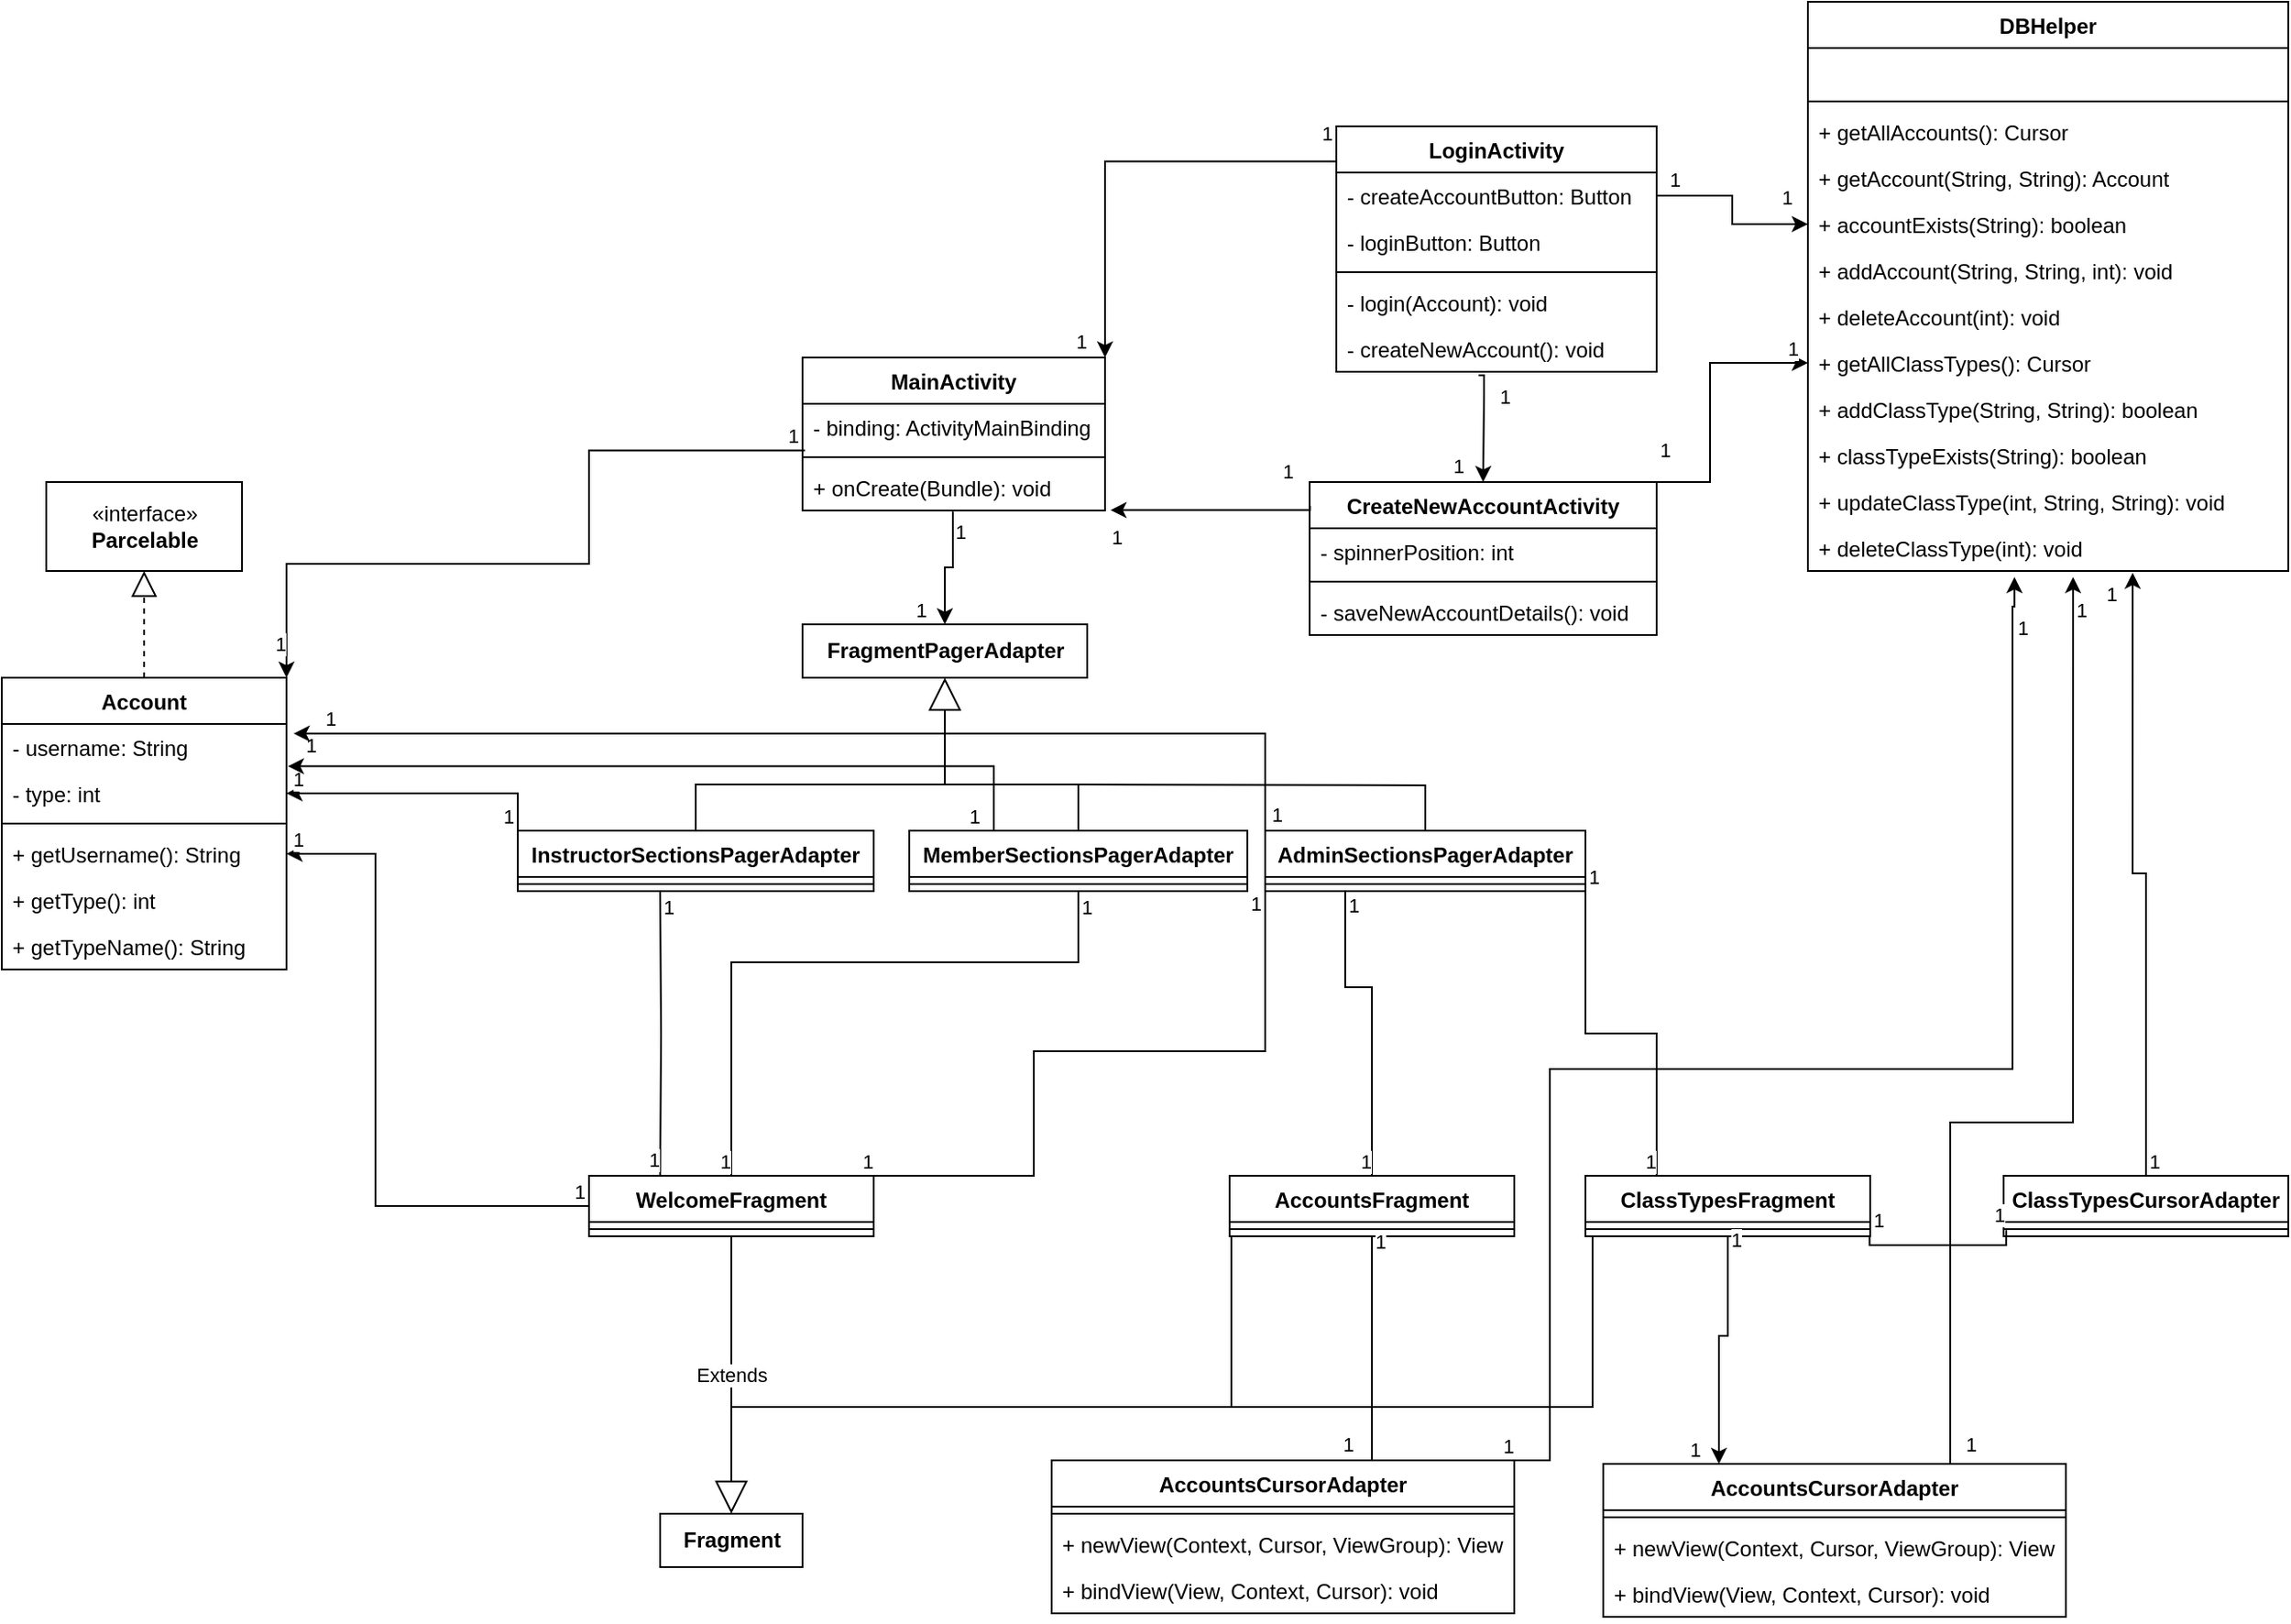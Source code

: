 <mxfile version="15.5.8" type="github">
  <diagram id="r9LukguNuFY0iW474rzD" name="Page-1">
    <mxGraphModel dx="2038" dy="579" grid="1" gridSize="10" guides="1" tooltips="1" connect="1" arrows="1" fold="1" page="1" pageScale="1" pageWidth="1000" pageHeight="1100" math="0" shadow="0">
      <root>
        <mxCell id="0" />
        <mxCell id="1" parent="0" />
        <mxCell id="RkOxDRKPPJf_A49z4Q3d-1" value="LoginActivity" style="swimlane;fontStyle=1;align=center;verticalAlign=top;childLayout=stackLayout;horizontal=1;startSize=26;horizontalStack=0;resizeParent=1;resizeParentMax=0;resizeLast=0;collapsible=1;marginBottom=0;" parent="1" vertex="1">
          <mxGeometry x="100" y="80" width="180" height="138" as="geometry" />
        </mxCell>
        <mxCell id="tiGGMl2b_Oo9KjhtUlhI-5" value="- createAccountButton: Button" style="text;strokeColor=none;fillColor=none;align=left;verticalAlign=top;spacingLeft=4;spacingRight=4;overflow=hidden;rotatable=0;points=[[0,0.5],[1,0.5]];portConstraint=eastwest;" parent="RkOxDRKPPJf_A49z4Q3d-1" vertex="1">
          <mxGeometry y="26" width="180" height="26" as="geometry" />
        </mxCell>
        <mxCell id="tiGGMl2b_Oo9KjhtUlhI-6" value="- loginButton: Button" style="text;strokeColor=none;fillColor=none;align=left;verticalAlign=top;spacingLeft=4;spacingRight=4;overflow=hidden;rotatable=0;points=[[0,0.5],[1,0.5]];portConstraint=eastwest;" parent="RkOxDRKPPJf_A49z4Q3d-1" vertex="1">
          <mxGeometry y="52" width="180" height="26" as="geometry" />
        </mxCell>
        <mxCell id="RkOxDRKPPJf_A49z4Q3d-3" value="" style="line;strokeWidth=1;fillColor=none;align=left;verticalAlign=middle;spacingTop=-1;spacingLeft=3;spacingRight=3;rotatable=0;labelPosition=right;points=[];portConstraint=eastwest;" parent="RkOxDRKPPJf_A49z4Q3d-1" vertex="1">
          <mxGeometry y="78" width="180" height="8" as="geometry" />
        </mxCell>
        <mxCell id="RkOxDRKPPJf_A49z4Q3d-4" value="- login(Account): void" style="text;strokeColor=none;fillColor=none;align=left;verticalAlign=top;spacingLeft=4;spacingRight=4;overflow=hidden;rotatable=0;points=[[0,0.5],[1,0.5]];portConstraint=eastwest;" parent="RkOxDRKPPJf_A49z4Q3d-1" vertex="1">
          <mxGeometry y="86" width="180" height="26" as="geometry" />
        </mxCell>
        <mxCell id="MXoC95rCuHimYG4XVn9t-2" value="- createNewAccount(): void" style="text;strokeColor=none;fillColor=none;align=left;verticalAlign=top;spacingLeft=4;spacingRight=4;overflow=hidden;rotatable=0;points=[[0,0.5],[1,0.5]];portConstraint=eastwest;" parent="RkOxDRKPPJf_A49z4Q3d-1" vertex="1">
          <mxGeometry y="112" width="180" height="26" as="geometry" />
        </mxCell>
        <mxCell id="RkOxDRKPPJf_A49z4Q3d-33" style="rounded=0;orthogonalLoop=1;jettySize=auto;html=1;endArrow=none;endFill=0;exitX=0;exitY=0.5;exitDx=0;exitDy=0;startArrow=classic;startFill=1;entryX=1;entryY=0.5;entryDx=0;entryDy=0;edgeStyle=orthogonalEdgeStyle;" parent="1" source="gc_yiq8LThhwNCrNtD84-1" target="tiGGMl2b_Oo9KjhtUlhI-5" edge="1">
          <mxGeometry relative="1" as="geometry">
            <mxPoint x="265" y="270" as="sourcePoint" />
            <mxPoint x="240" y="110" as="targetPoint" />
          </mxGeometry>
        </mxCell>
        <mxCell id="RkOxDRKPPJf_A49z4Q3d-34" value="1" style="edgeLabel;html=1;align=center;verticalAlign=middle;resizable=0;points=[];" parent="RkOxDRKPPJf_A49z4Q3d-33" vertex="1" connectable="0">
          <mxGeometry x="0.811" relative="1" as="geometry">
            <mxPoint y="-9" as="offset" />
          </mxGeometry>
        </mxCell>
        <mxCell id="RkOxDRKPPJf_A49z4Q3d-35" value="1" style="edgeLabel;html=1;align=center;verticalAlign=middle;resizable=0;points=[];" parent="RkOxDRKPPJf_A49z4Q3d-33" vertex="1" connectable="0">
          <mxGeometry x="-0.767" y="-1" relative="1" as="geometry">
            <mxPoint y="-14" as="offset" />
          </mxGeometry>
        </mxCell>
        <mxCell id="o8Nzl6iw8NaL7pZO_aFK-4" value="DBHelper" style="swimlane;fontStyle=1;align=center;verticalAlign=top;childLayout=stackLayout;horizontal=1;startSize=26;horizontalStack=0;resizeParent=1;resizeParentMax=0;resizeLast=0;collapsible=1;marginBottom=0;" parent="1" vertex="1">
          <mxGeometry x="365" y="10" width="270" height="320" as="geometry" />
        </mxCell>
        <mxCell id="o8Nzl6iw8NaL7pZO_aFK-5" value=" " style="text;strokeColor=none;fillColor=none;align=left;verticalAlign=top;spacingLeft=4;spacingRight=4;overflow=hidden;rotatable=0;points=[[0,0.5],[1,0.5]];portConstraint=eastwest;" parent="o8Nzl6iw8NaL7pZO_aFK-4" vertex="1">
          <mxGeometry y="26" width="270" height="26" as="geometry" />
        </mxCell>
        <mxCell id="o8Nzl6iw8NaL7pZO_aFK-6" value="" style="line;strokeWidth=1;fillColor=none;align=left;verticalAlign=middle;spacingTop=-1;spacingLeft=3;spacingRight=3;rotatable=0;labelPosition=right;points=[];portConstraint=eastwest;" parent="o8Nzl6iw8NaL7pZO_aFK-4" vertex="1">
          <mxGeometry y="52" width="270" height="8" as="geometry" />
        </mxCell>
        <mxCell id="o8Nzl6iw8NaL7pZO_aFK-7" value="+ getAllAccounts(): Cursor" style="text;strokeColor=none;fillColor=none;align=left;verticalAlign=top;spacingLeft=4;spacingRight=4;overflow=hidden;rotatable=0;points=[[0,0.5],[1,0.5]];portConstraint=eastwest;" parent="o8Nzl6iw8NaL7pZO_aFK-4" vertex="1">
          <mxGeometry y="60" width="270" height="26" as="geometry" />
        </mxCell>
        <mxCell id="o8Nzl6iw8NaL7pZO_aFK-8" value="+ getAccount(String, String): Account" style="text;strokeColor=none;fillColor=none;align=left;verticalAlign=top;spacingLeft=4;spacingRight=4;overflow=hidden;rotatable=0;points=[[0,0.5],[1,0.5]];portConstraint=eastwest;" parent="o8Nzl6iw8NaL7pZO_aFK-4" vertex="1">
          <mxGeometry y="86" width="270" height="26" as="geometry" />
        </mxCell>
        <mxCell id="gc_yiq8LThhwNCrNtD84-1" value="+ accountExists(String): boolean" style="text;strokeColor=none;fillColor=none;align=left;verticalAlign=top;spacingLeft=4;spacingRight=4;overflow=hidden;rotatable=0;points=[[0,0.5],[1,0.5]];portConstraint=eastwest;" parent="o8Nzl6iw8NaL7pZO_aFK-4" vertex="1">
          <mxGeometry y="112" width="270" height="26" as="geometry" />
        </mxCell>
        <mxCell id="MXoC95rCuHimYG4XVn9t-1" value="+ addAccount(String, String, int): void" style="text;strokeColor=none;fillColor=none;align=left;verticalAlign=top;spacingLeft=4;spacingRight=4;overflow=hidden;rotatable=0;points=[[0,0.5],[1,0.5]];portConstraint=eastwest;" parent="o8Nzl6iw8NaL7pZO_aFK-4" vertex="1">
          <mxGeometry y="138" width="270" height="26" as="geometry" />
        </mxCell>
        <mxCell id="o8Nzl6iw8NaL7pZO_aFK-9" value="+ deleteAccount(int): void" style="text;strokeColor=none;fillColor=none;align=left;verticalAlign=top;spacingLeft=4;spacingRight=4;overflow=hidden;rotatable=0;points=[[0,0.5],[1,0.5]];portConstraint=eastwest;" parent="o8Nzl6iw8NaL7pZO_aFK-4" vertex="1">
          <mxGeometry y="164" width="270" height="26" as="geometry" />
        </mxCell>
        <mxCell id="o8Nzl6iw8NaL7pZO_aFK-10" value="+ getAllClassTypes(): Cursor" style="text;strokeColor=none;fillColor=none;align=left;verticalAlign=top;spacingLeft=4;spacingRight=4;overflow=hidden;rotatable=0;points=[[0,0.5],[1,0.5]];portConstraint=eastwest;" parent="o8Nzl6iw8NaL7pZO_aFK-4" vertex="1">
          <mxGeometry y="190" width="270" height="26" as="geometry" />
        </mxCell>
        <mxCell id="o8Nzl6iw8NaL7pZO_aFK-11" value="+ addClassType(String, String): boolean" style="text;strokeColor=none;fillColor=none;align=left;verticalAlign=top;spacingLeft=4;spacingRight=4;overflow=hidden;rotatable=0;points=[[0,0.5],[1,0.5]];portConstraint=eastwest;" parent="o8Nzl6iw8NaL7pZO_aFK-4" vertex="1">
          <mxGeometry y="216" width="270" height="26" as="geometry" />
        </mxCell>
        <mxCell id="gc_yiq8LThhwNCrNtD84-2" value="+ classTypeExists(String): boolean" style="text;strokeColor=none;fillColor=none;align=left;verticalAlign=top;spacingLeft=4;spacingRight=4;overflow=hidden;rotatable=0;points=[[0,0.5],[1,0.5]];portConstraint=eastwest;" parent="o8Nzl6iw8NaL7pZO_aFK-4" vertex="1">
          <mxGeometry y="242" width="270" height="26" as="geometry" />
        </mxCell>
        <mxCell id="o8Nzl6iw8NaL7pZO_aFK-12" value="+ updateClassType(int, String, String): void" style="text;strokeColor=none;fillColor=none;align=left;verticalAlign=top;spacingLeft=4;spacingRight=4;overflow=hidden;rotatable=0;points=[[0,0.5],[1,0.5]];portConstraint=eastwest;" parent="o8Nzl6iw8NaL7pZO_aFK-4" vertex="1">
          <mxGeometry y="268" width="270" height="26" as="geometry" />
        </mxCell>
        <mxCell id="o8Nzl6iw8NaL7pZO_aFK-13" value="+ deleteClassType(int): void" style="text;strokeColor=none;fillColor=none;align=left;verticalAlign=top;spacingLeft=4;spacingRight=4;overflow=hidden;rotatable=0;points=[[0,0.5],[1,0.5]];portConstraint=eastwest;" parent="o8Nzl6iw8NaL7pZO_aFK-4" vertex="1">
          <mxGeometry y="294" width="270" height="26" as="geometry" />
        </mxCell>
        <mxCell id="tiGGMl2b_Oo9KjhtUlhI-1" value="CreateNewAccountActivity" style="swimlane;fontStyle=1;align=center;verticalAlign=top;childLayout=stackLayout;horizontal=1;startSize=26;horizontalStack=0;resizeParent=1;resizeParentMax=0;resizeLast=0;collapsible=1;marginBottom=0;" parent="1" vertex="1">
          <mxGeometry x="85" y="280" width="195" height="86" as="geometry" />
        </mxCell>
        <mxCell id="tiGGMl2b_Oo9KjhtUlhI-2" value="- spinnerPosition: int" style="text;strokeColor=none;fillColor=none;align=left;verticalAlign=top;spacingLeft=4;spacingRight=4;overflow=hidden;rotatable=0;points=[[0,0.5],[1,0.5]];portConstraint=eastwest;" parent="tiGGMl2b_Oo9KjhtUlhI-1" vertex="1">
          <mxGeometry y="26" width="195" height="26" as="geometry" />
        </mxCell>
        <mxCell id="tiGGMl2b_Oo9KjhtUlhI-3" value="" style="line;strokeWidth=1;fillColor=none;align=left;verticalAlign=middle;spacingTop=-1;spacingLeft=3;spacingRight=3;rotatable=0;labelPosition=right;points=[];portConstraint=eastwest;" parent="tiGGMl2b_Oo9KjhtUlhI-1" vertex="1">
          <mxGeometry y="52" width="195" height="8" as="geometry" />
        </mxCell>
        <mxCell id="tiGGMl2b_Oo9KjhtUlhI-4" value="- saveNewAccountDetails(): void" style="text;strokeColor=none;fillColor=none;align=left;verticalAlign=top;spacingLeft=4;spacingRight=4;overflow=hidden;rotatable=0;points=[[0,0.5],[1,0.5]];portConstraint=eastwest;" parent="tiGGMl2b_Oo9KjhtUlhI-1" vertex="1">
          <mxGeometry y="60" width="195" height="26" as="geometry" />
        </mxCell>
        <mxCell id="MXoC95rCuHimYG4XVn9t-5" value="" style="endArrow=classic;html=1;rounded=0;exitX=0.444;exitY=1.077;exitDx=0;exitDy=0;exitPerimeter=0;entryX=0.5;entryY=0;entryDx=0;entryDy=0;endFill=1;edgeStyle=orthogonalEdgeStyle;" parent="1" source="MXoC95rCuHimYG4XVn9t-2" target="tiGGMl2b_Oo9KjhtUlhI-1" edge="1">
          <mxGeometry relative="1" as="geometry">
            <mxPoint x="420" y="300" as="sourcePoint" />
            <mxPoint x="580" y="300" as="targetPoint" />
            <Array as="points">
              <mxPoint x="183" y="230" />
              <mxPoint x="183" y="254" />
            </Array>
          </mxGeometry>
        </mxCell>
        <mxCell id="MXoC95rCuHimYG4XVn9t-6" value="1" style="edgeLabel;resizable=0;html=1;align=left;verticalAlign=bottom;" parent="MXoC95rCuHimYG4XVn9t-5" connectable="0" vertex="1">
          <mxGeometry x="-1" relative="1" as="geometry">
            <mxPoint x="10" y="20" as="offset" />
          </mxGeometry>
        </mxCell>
        <mxCell id="MXoC95rCuHimYG4XVn9t-7" value="1" style="edgeLabel;resizable=0;html=1;align=right;verticalAlign=bottom;" parent="MXoC95rCuHimYG4XVn9t-5" connectable="0" vertex="1">
          <mxGeometry x="1" relative="1" as="geometry">
            <mxPoint x="-10" as="offset" />
          </mxGeometry>
        </mxCell>
        <mxCell id="MXoC95rCuHimYG4XVn9t-10" value="" style="endArrow=classic;html=1;rounded=0;exitX=1;exitY=0;exitDx=0;exitDy=0;entryX=0;entryY=0.5;entryDx=0;entryDy=0;endFill=1;edgeStyle=orthogonalEdgeStyle;" parent="1" source="tiGGMl2b_Oo9KjhtUlhI-1" target="o8Nzl6iw8NaL7pZO_aFK-10" edge="1">
          <mxGeometry relative="1" as="geometry">
            <mxPoint x="420" y="300" as="sourcePoint" />
            <mxPoint x="580" y="300" as="targetPoint" />
            <Array as="points">
              <mxPoint x="310" y="280" />
              <mxPoint x="310" y="213" />
            </Array>
          </mxGeometry>
        </mxCell>
        <mxCell id="MXoC95rCuHimYG4XVn9t-11" value="1" style="edgeLabel;resizable=0;html=1;align=left;verticalAlign=bottom;" parent="MXoC95rCuHimYG4XVn9t-10" connectable="0" vertex="1">
          <mxGeometry x="-1" relative="1" as="geometry">
            <mxPoint y="-10" as="offset" />
          </mxGeometry>
        </mxCell>
        <mxCell id="MXoC95rCuHimYG4XVn9t-12" value="1" style="edgeLabel;resizable=0;html=1;align=right;verticalAlign=bottom;" parent="MXoC95rCuHimYG4XVn9t-10" connectable="0" vertex="1">
          <mxGeometry x="1" relative="1" as="geometry">
            <mxPoint x="-5" as="offset" />
          </mxGeometry>
        </mxCell>
        <mxCell id="MXoC95rCuHimYG4XVn9t-17" value="ClassTypesCursorAdapter" style="swimlane;fontStyle=1;align=center;verticalAlign=top;childLayout=stackLayout;horizontal=1;startSize=26;horizontalStack=0;resizeParent=1;resizeParentMax=0;resizeLast=0;collapsible=1;marginBottom=0;" parent="1" vertex="1">
          <mxGeometry x="475" y="670" width="160" height="34" as="geometry" />
        </mxCell>
        <mxCell id="MXoC95rCuHimYG4XVn9t-19" value="" style="line;strokeWidth=1;fillColor=none;align=left;verticalAlign=middle;spacingTop=-1;spacingLeft=3;spacingRight=3;rotatable=0;labelPosition=right;points=[];portConstraint=eastwest;" parent="MXoC95rCuHimYG4XVn9t-17" vertex="1">
          <mxGeometry y="26" width="160" height="8" as="geometry" />
        </mxCell>
        <mxCell id="MXoC95rCuHimYG4XVn9t-21" value="AccountsFragment" style="swimlane;fontStyle=1;align=center;verticalAlign=top;childLayout=stackLayout;horizontal=1;startSize=26;horizontalStack=0;resizeParent=1;resizeParentMax=0;resizeLast=0;collapsible=1;marginBottom=0;" parent="1" vertex="1">
          <mxGeometry x="40" y="670" width="160" height="34" as="geometry" />
        </mxCell>
        <mxCell id="MXoC95rCuHimYG4XVn9t-23" value="" style="line;strokeWidth=1;fillColor=none;align=left;verticalAlign=middle;spacingTop=-1;spacingLeft=3;spacingRight=3;rotatable=0;labelPosition=right;points=[];portConstraint=eastwest;" parent="MXoC95rCuHimYG4XVn9t-21" vertex="1">
          <mxGeometry y="26" width="160" height="8" as="geometry" />
        </mxCell>
        <mxCell id="MXoC95rCuHimYG4XVn9t-25" value="ClassTypesFragment" style="swimlane;fontStyle=1;align=center;verticalAlign=top;childLayout=stackLayout;horizontal=1;startSize=26;horizontalStack=0;resizeParent=1;resizeParentMax=0;resizeLast=0;collapsible=1;marginBottom=0;" parent="1" vertex="1">
          <mxGeometry x="240" y="670" width="160" height="34" as="geometry" />
        </mxCell>
        <mxCell id="MXoC95rCuHimYG4XVn9t-27" value="" style="line;strokeWidth=1;fillColor=none;align=left;verticalAlign=middle;spacingTop=-1;spacingLeft=3;spacingRight=3;rotatable=0;labelPosition=right;points=[];portConstraint=eastwest;" parent="MXoC95rCuHimYG4XVn9t-25" vertex="1">
          <mxGeometry y="26" width="160" height="8" as="geometry" />
        </mxCell>
        <mxCell id="MXoC95rCuHimYG4XVn9t-29" value="WelcomeFragment" style="swimlane;fontStyle=1;align=center;verticalAlign=top;childLayout=stackLayout;horizontal=1;startSize=26;horizontalStack=0;resizeParent=1;resizeParentMax=0;resizeLast=0;collapsible=1;marginBottom=0;" parent="1" vertex="1">
          <mxGeometry x="-320" y="670" width="160" height="34" as="geometry" />
        </mxCell>
        <mxCell id="MXoC95rCuHimYG4XVn9t-31" value="" style="line;strokeWidth=1;fillColor=none;align=left;verticalAlign=middle;spacingTop=-1;spacingLeft=3;spacingRight=3;rotatable=0;labelPosition=right;points=[];portConstraint=eastwest;" parent="MXoC95rCuHimYG4XVn9t-29" vertex="1">
          <mxGeometry y="26" width="160" height="8" as="geometry" />
        </mxCell>
        <mxCell id="MXoC95rCuHimYG4XVn9t-33" value="Account" style="swimlane;fontStyle=1;align=center;verticalAlign=top;childLayout=stackLayout;horizontal=1;startSize=26;horizontalStack=0;resizeParent=1;resizeParentMax=0;resizeLast=0;collapsible=1;marginBottom=0;" parent="1" vertex="1">
          <mxGeometry x="-650" y="390" width="160" height="164" as="geometry" />
        </mxCell>
        <mxCell id="MXoC95rCuHimYG4XVn9t-34" value="- username: String" style="text;strokeColor=none;fillColor=none;align=left;verticalAlign=top;spacingLeft=4;spacingRight=4;overflow=hidden;rotatable=0;points=[[0,0.5],[1,0.5]];portConstraint=eastwest;" parent="MXoC95rCuHimYG4XVn9t-33" vertex="1">
          <mxGeometry y="26" width="160" height="26" as="geometry" />
        </mxCell>
        <mxCell id="lI-yOhaj4ElNUUaDZ0P4-1" value="- type: int" style="text;strokeColor=none;fillColor=none;align=left;verticalAlign=top;spacingLeft=4;spacingRight=4;overflow=hidden;rotatable=0;points=[[0,0.5],[1,0.5]];portConstraint=eastwest;" parent="MXoC95rCuHimYG4XVn9t-33" vertex="1">
          <mxGeometry y="52" width="160" height="26" as="geometry" />
        </mxCell>
        <mxCell id="MXoC95rCuHimYG4XVn9t-35" value="" style="line;strokeWidth=1;fillColor=none;align=left;verticalAlign=middle;spacingTop=-1;spacingLeft=3;spacingRight=3;rotatable=0;labelPosition=right;points=[];portConstraint=eastwest;" parent="MXoC95rCuHimYG4XVn9t-33" vertex="1">
          <mxGeometry y="78" width="160" height="8" as="geometry" />
        </mxCell>
        <mxCell id="MXoC95rCuHimYG4XVn9t-36" value="+ getUsername(): String" style="text;strokeColor=none;fillColor=none;align=left;verticalAlign=top;spacingLeft=4;spacingRight=4;overflow=hidden;rotatable=0;points=[[0,0.5],[1,0.5]];portConstraint=eastwest;" parent="MXoC95rCuHimYG4XVn9t-33" vertex="1">
          <mxGeometry y="86" width="160" height="26" as="geometry" />
        </mxCell>
        <mxCell id="lI-yOhaj4ElNUUaDZ0P4-2" value="+ getType(): int" style="text;strokeColor=none;fillColor=none;align=left;verticalAlign=top;spacingLeft=4;spacingRight=4;overflow=hidden;rotatable=0;points=[[0,0.5],[1,0.5]];portConstraint=eastwest;" parent="MXoC95rCuHimYG4XVn9t-33" vertex="1">
          <mxGeometry y="112" width="160" height="26" as="geometry" />
        </mxCell>
        <mxCell id="lI-yOhaj4ElNUUaDZ0P4-3" value="+ getTypeName(): String" style="text;strokeColor=none;fillColor=none;align=left;verticalAlign=top;spacingLeft=4;spacingRight=4;overflow=hidden;rotatable=0;points=[[0,0.5],[1,0.5]];portConstraint=eastwest;" parent="MXoC95rCuHimYG4XVn9t-33" vertex="1">
          <mxGeometry y="138" width="160" height="26" as="geometry" />
        </mxCell>
        <mxCell id="MXoC95rCuHimYG4XVn9t-37" value="AdminSectionsPagerAdapter" style="swimlane;fontStyle=1;align=center;verticalAlign=top;childLayout=stackLayout;horizontal=1;startSize=26;horizontalStack=0;resizeParent=1;resizeParentMax=0;resizeLast=0;collapsible=1;marginBottom=0;" parent="1" vertex="1">
          <mxGeometry x="60" y="476" width="180" height="34" as="geometry" />
        </mxCell>
        <mxCell id="MXoC95rCuHimYG4XVn9t-39" value="" style="line;strokeWidth=1;fillColor=none;align=left;verticalAlign=middle;spacingTop=-1;spacingLeft=3;spacingRight=3;rotatable=0;labelPosition=right;points=[];portConstraint=eastwest;" parent="MXoC95rCuHimYG4XVn9t-37" vertex="1">
          <mxGeometry y="26" width="180" height="8" as="geometry" />
        </mxCell>
        <mxCell id="MXoC95rCuHimYG4XVn9t-41" value="InstructorSectionsPagerAdapter" style="swimlane;fontStyle=1;align=center;verticalAlign=top;childLayout=stackLayout;horizontal=1;startSize=26;horizontalStack=0;resizeParent=1;resizeParentMax=0;resizeLast=0;collapsible=1;marginBottom=0;" parent="1" vertex="1">
          <mxGeometry x="-360" y="476" width="200" height="34" as="geometry" />
        </mxCell>
        <mxCell id="MXoC95rCuHimYG4XVn9t-43" value="" style="line;strokeWidth=1;fillColor=none;align=left;verticalAlign=middle;spacingTop=-1;spacingLeft=3;spacingRight=3;rotatable=0;labelPosition=right;points=[];portConstraint=eastwest;" parent="MXoC95rCuHimYG4XVn9t-41" vertex="1">
          <mxGeometry y="26" width="200" height="8" as="geometry" />
        </mxCell>
        <mxCell id="MXoC95rCuHimYG4XVn9t-45" value="MemberSectionsPagerAdapter" style="swimlane;fontStyle=1;align=center;verticalAlign=top;childLayout=stackLayout;horizontal=1;startSize=26;horizontalStack=0;resizeParent=1;resizeParentMax=0;resizeLast=0;collapsible=1;marginBottom=0;" parent="1" vertex="1">
          <mxGeometry x="-140" y="476" width="190" height="34" as="geometry" />
        </mxCell>
        <mxCell id="MXoC95rCuHimYG4XVn9t-47" value="" style="line;strokeWidth=1;fillColor=none;align=left;verticalAlign=middle;spacingTop=-1;spacingLeft=3;spacingRight=3;rotatable=0;labelPosition=right;points=[];portConstraint=eastwest;" parent="MXoC95rCuHimYG4XVn9t-45" vertex="1">
          <mxGeometry y="26" width="190" height="8" as="geometry" />
        </mxCell>
        <mxCell id="MXoC95rCuHimYG4XVn9t-49" value="MainActivity" style="swimlane;fontStyle=1;align=center;verticalAlign=top;childLayout=stackLayout;horizontal=1;startSize=26;horizontalStack=0;resizeParent=1;resizeParentMax=0;resizeLast=0;collapsible=1;marginBottom=0;" parent="1" vertex="1">
          <mxGeometry x="-200" y="210" width="170" height="86" as="geometry" />
        </mxCell>
        <mxCell id="MXoC95rCuHimYG4XVn9t-50" value="- binding: ActivityMainBinding" style="text;strokeColor=none;fillColor=none;align=left;verticalAlign=top;spacingLeft=4;spacingRight=4;overflow=hidden;rotatable=0;points=[[0,0.5],[1,0.5]];portConstraint=eastwest;" parent="MXoC95rCuHimYG4XVn9t-49" vertex="1">
          <mxGeometry y="26" width="170" height="26" as="geometry" />
        </mxCell>
        <mxCell id="MXoC95rCuHimYG4XVn9t-51" value="" style="line;strokeWidth=1;fillColor=none;align=left;verticalAlign=middle;spacingTop=-1;spacingLeft=3;spacingRight=3;rotatable=0;labelPosition=right;points=[];portConstraint=eastwest;" parent="MXoC95rCuHimYG4XVn9t-49" vertex="1">
          <mxGeometry y="52" width="170" height="8" as="geometry" />
        </mxCell>
        <mxCell id="MXoC95rCuHimYG4XVn9t-52" value="+ onCreate(Bundle): void" style="text;strokeColor=none;fillColor=none;align=left;verticalAlign=top;spacingLeft=4;spacingRight=4;overflow=hidden;rotatable=0;points=[[0,0.5],[1,0.5]];portConstraint=eastwest;" parent="MXoC95rCuHimYG4XVn9t-49" vertex="1">
          <mxGeometry y="60" width="170" height="26" as="geometry" />
        </mxCell>
        <mxCell id="MXoC95rCuHimYG4XVn9t-75" value="" style="endArrow=classic;html=1;rounded=0;exitX=0.002;exitY=0.143;exitDx=0;exitDy=0;exitPerimeter=0;entryX=1;entryY=0;entryDx=0;entryDy=0;endFill=1;edgeStyle=orthogonalEdgeStyle;" parent="1" source="RkOxDRKPPJf_A49z4Q3d-1" target="MXoC95rCuHimYG4XVn9t-49" edge="1">
          <mxGeometry relative="1" as="geometry">
            <mxPoint x="-150" y="360" as="sourcePoint" />
            <mxPoint x="10" y="360" as="targetPoint" />
          </mxGeometry>
        </mxCell>
        <mxCell id="MXoC95rCuHimYG4XVn9t-76" value="1" style="edgeLabel;resizable=0;html=1;align=left;verticalAlign=bottom;" parent="MXoC95rCuHimYG4XVn9t-75" connectable="0" vertex="1">
          <mxGeometry x="-1" relative="1" as="geometry">
            <mxPoint x="-10" y="-7" as="offset" />
          </mxGeometry>
        </mxCell>
        <mxCell id="MXoC95rCuHimYG4XVn9t-77" value="1" style="edgeLabel;resizable=0;html=1;align=right;verticalAlign=bottom;" parent="MXoC95rCuHimYG4XVn9t-75" connectable="0" vertex="1">
          <mxGeometry x="1" relative="1" as="geometry">
            <mxPoint x="-10" as="offset" />
          </mxGeometry>
        </mxCell>
        <mxCell id="MXoC95rCuHimYG4XVn9t-85" value="" style="endArrow=classic;html=1;rounded=0;entryX=1.018;entryY=0.992;entryDx=0;entryDy=0;entryPerimeter=0;exitX=0.001;exitY=0.156;exitDx=0;exitDy=0;exitPerimeter=0;endFill=1;edgeStyle=orthogonalEdgeStyle;" parent="1" source="tiGGMl2b_Oo9KjhtUlhI-1" target="MXoC95rCuHimYG4XVn9t-52" edge="1">
          <mxGeometry relative="1" as="geometry">
            <mxPoint x="-150" y="360" as="sourcePoint" />
            <mxPoint x="10" y="360" as="targetPoint" />
            <Array as="points">
              <mxPoint x="85" y="296" />
            </Array>
          </mxGeometry>
        </mxCell>
        <mxCell id="MXoC95rCuHimYG4XVn9t-86" value="1" style="edgeLabel;resizable=0;html=1;align=left;verticalAlign=bottom;" parent="MXoC95rCuHimYG4XVn9t-85" connectable="0" vertex="1">
          <mxGeometry x="-1" relative="1" as="geometry">
            <mxPoint x="-17" y="-11" as="offset" />
          </mxGeometry>
        </mxCell>
        <mxCell id="MXoC95rCuHimYG4XVn9t-87" value="1" style="edgeLabel;resizable=0;html=1;align=right;verticalAlign=bottom;" parent="MXoC95rCuHimYG4XVn9t-85" connectable="0" vertex="1">
          <mxGeometry x="1" relative="1" as="geometry">
            <mxPoint x="7" y="24" as="offset" />
          </mxGeometry>
        </mxCell>
        <mxCell id="w6yAEMMrJf8R_hqDPMeP-5" value="" style="endArrow=classic;html=1;rounded=0;endFill=1;exitX=0.497;exitY=1.023;exitDx=0;exitDy=0;exitPerimeter=0;edgeStyle=orthogonalEdgeStyle;entryX=0.5;entryY=0;entryDx=0;entryDy=0;" parent="1" source="MXoC95rCuHimYG4XVn9t-52" target="lI-yOhaj4ElNUUaDZ0P4-11" edge="1">
          <mxGeometry relative="1" as="geometry">
            <mxPoint x="-100" y="260" as="sourcePoint" />
            <mxPoint x="-90" y="340" as="targetPoint" />
          </mxGeometry>
        </mxCell>
        <mxCell id="w6yAEMMrJf8R_hqDPMeP-6" value="1" style="edgeLabel;resizable=0;html=1;align=left;verticalAlign=bottom;" parent="w6yAEMMrJf8R_hqDPMeP-5" connectable="0" vertex="1">
          <mxGeometry x="-1" relative="1" as="geometry">
            <mxPoint y="20" as="offset" />
          </mxGeometry>
        </mxCell>
        <mxCell id="w6yAEMMrJf8R_hqDPMeP-7" value="1" style="edgeLabel;resizable=0;html=1;align=right;verticalAlign=bottom;" parent="w6yAEMMrJf8R_hqDPMeP-5" connectable="0" vertex="1">
          <mxGeometry x="1" relative="1" as="geometry">
            <mxPoint x="-10" as="offset" />
          </mxGeometry>
        </mxCell>
        <mxCell id="w6yAEMMrJf8R_hqDPMeP-8" value="" style="endArrow=block;endSize=16;endFill=0;html=1;rounded=0;exitX=0.5;exitY=0;exitDx=0;exitDy=0;entryX=0.5;entryY=1;entryDx=0;entryDy=0;" parent="1" source="MXoC95rCuHimYG4XVn9t-41" target="lI-yOhaj4ElNUUaDZ0P4-11" edge="1">
          <mxGeometry x="-0.424" y="43" width="160" relative="1" as="geometry">
            <mxPoint x="-90" y="560" as="sourcePoint" />
            <mxPoint x="-80" y="410" as="targetPoint" />
            <Array as="points">
              <mxPoint x="-260" y="450" />
              <mxPoint x="-120" y="450" />
            </Array>
            <mxPoint as="offset" />
          </mxGeometry>
        </mxCell>
        <mxCell id="w6yAEMMrJf8R_hqDPMeP-9" value="" style="endArrow=none;html=1;edgeStyle=orthogonalEdgeStyle;rounded=0;entryX=0.5;entryY=0;entryDx=0;entryDy=0;" parent="1" target="MXoC95rCuHimYG4XVn9t-45" edge="1">
          <mxGeometry relative="1" as="geometry">
            <mxPoint x="-120" y="450" as="sourcePoint" />
            <mxPoint x="70" y="560" as="targetPoint" />
            <Array as="points">
              <mxPoint x="-45" y="450" />
            </Array>
          </mxGeometry>
        </mxCell>
        <mxCell id="w6yAEMMrJf8R_hqDPMeP-12" value="" style="endArrow=none;html=1;edgeStyle=orthogonalEdgeStyle;rounded=0;entryX=0.5;entryY=0;entryDx=0;entryDy=0;" parent="1" target="MXoC95rCuHimYG4XVn9t-37" edge="1">
          <mxGeometry relative="1" as="geometry">
            <mxPoint x="-50" y="450" as="sourcePoint" />
            <mxPoint x="70" y="560" as="targetPoint" />
          </mxGeometry>
        </mxCell>
        <mxCell id="w6yAEMMrJf8R_hqDPMeP-15" value="" style="endArrow=none;html=1;edgeStyle=orthogonalEdgeStyle;rounded=0;entryX=0.25;entryY=0;entryDx=0;entryDy=0;" parent="1" target="MXoC95rCuHimYG4XVn9t-29" edge="1">
          <mxGeometry relative="1" as="geometry">
            <mxPoint x="-280" y="510" as="sourcePoint" />
            <mxPoint x="100" y="640" as="targetPoint" />
          </mxGeometry>
        </mxCell>
        <mxCell id="w6yAEMMrJf8R_hqDPMeP-16" value="1" style="edgeLabel;resizable=0;html=1;align=left;verticalAlign=bottom;" parent="w6yAEMMrJf8R_hqDPMeP-15" connectable="0" vertex="1">
          <mxGeometry x="-1" relative="1" as="geometry">
            <mxPoint y="17" as="offset" />
          </mxGeometry>
        </mxCell>
        <mxCell id="w6yAEMMrJf8R_hqDPMeP-17" value="1" style="edgeLabel;resizable=0;html=1;align=right;verticalAlign=bottom;" parent="w6yAEMMrJf8R_hqDPMeP-15" connectable="0" vertex="1">
          <mxGeometry x="1" relative="1" as="geometry" />
        </mxCell>
        <mxCell id="w6yAEMMrJf8R_hqDPMeP-18" value="" style="endArrow=none;html=1;edgeStyle=orthogonalEdgeStyle;rounded=0;exitX=0.5;exitY=1;exitDx=0;exitDy=0;entryX=0.5;entryY=0;entryDx=0;entryDy=0;" parent="1" source="MXoC95rCuHimYG4XVn9t-45" target="MXoC95rCuHimYG4XVn9t-29" edge="1">
          <mxGeometry relative="1" as="geometry">
            <mxPoint x="-116.44" y="536.988" as="sourcePoint" />
            <mxPoint x="100" y="640" as="targetPoint" />
            <Array as="points">
              <mxPoint x="-45" y="550" />
              <mxPoint x="-240" y="550" />
            </Array>
          </mxGeometry>
        </mxCell>
        <mxCell id="w6yAEMMrJf8R_hqDPMeP-19" value="1" style="edgeLabel;resizable=0;html=1;align=left;verticalAlign=bottom;" parent="w6yAEMMrJf8R_hqDPMeP-18" connectable="0" vertex="1">
          <mxGeometry x="-1" relative="1" as="geometry">
            <mxPoint y="17" as="offset" />
          </mxGeometry>
        </mxCell>
        <mxCell id="w6yAEMMrJf8R_hqDPMeP-20" value="1" style="edgeLabel;resizable=0;html=1;align=right;verticalAlign=bottom;" parent="w6yAEMMrJf8R_hqDPMeP-18" connectable="0" vertex="1">
          <mxGeometry x="1" relative="1" as="geometry" />
        </mxCell>
        <mxCell id="w6yAEMMrJf8R_hqDPMeP-21" value="" style="endArrow=none;html=1;edgeStyle=orthogonalEdgeStyle;rounded=0;exitX=0;exitY=1;exitDx=0;exitDy=0;entryX=1;entryY=0;entryDx=0;entryDy=0;" parent="1" source="MXoC95rCuHimYG4XVn9t-37" target="MXoC95rCuHimYG4XVn9t-29" edge="1">
          <mxGeometry relative="1" as="geometry">
            <mxPoint x="80.34" y="564.6" as="sourcePoint" />
            <mxPoint x="100" y="640" as="targetPoint" />
            <Array as="points">
              <mxPoint x="60" y="600" />
              <mxPoint x="-70" y="600" />
              <mxPoint x="-70" y="670" />
            </Array>
          </mxGeometry>
        </mxCell>
        <mxCell id="w6yAEMMrJf8R_hqDPMeP-22" value="1" style="edgeLabel;resizable=0;html=1;align=left;verticalAlign=bottom;" parent="w6yAEMMrJf8R_hqDPMeP-21" connectable="0" vertex="1">
          <mxGeometry x="-1" relative="1" as="geometry">
            <mxPoint x="-10" y="15" as="offset" />
          </mxGeometry>
        </mxCell>
        <mxCell id="w6yAEMMrJf8R_hqDPMeP-23" value="1" style="edgeLabel;resizable=0;html=1;align=right;verticalAlign=bottom;" parent="w6yAEMMrJf8R_hqDPMeP-21" connectable="0" vertex="1">
          <mxGeometry x="1" relative="1" as="geometry" />
        </mxCell>
        <mxCell id="w6yAEMMrJf8R_hqDPMeP-24" value="" style="endArrow=none;html=1;edgeStyle=orthogonalEdgeStyle;rounded=0;exitX=0.25;exitY=1;exitDx=0;exitDy=0;entryX=0.5;entryY=0;entryDx=0;entryDy=0;" parent="1" source="MXoC95rCuHimYG4XVn9t-37" target="MXoC95rCuHimYG4XVn9t-21" edge="1">
          <mxGeometry relative="1" as="geometry">
            <mxPoint x="122.82" y="563.794" as="sourcePoint" />
            <mxPoint x="100" y="640" as="targetPoint" />
            <Array as="points">
              <mxPoint x="105" y="564" />
              <mxPoint x="120" y="564" />
            </Array>
          </mxGeometry>
        </mxCell>
        <mxCell id="w6yAEMMrJf8R_hqDPMeP-25" value="1" style="edgeLabel;resizable=0;html=1;align=left;verticalAlign=bottom;" parent="w6yAEMMrJf8R_hqDPMeP-24" connectable="0" vertex="1">
          <mxGeometry x="-1" relative="1" as="geometry">
            <mxPoint y="16" as="offset" />
          </mxGeometry>
        </mxCell>
        <mxCell id="w6yAEMMrJf8R_hqDPMeP-26" value="1" style="edgeLabel;resizable=0;html=1;align=right;verticalAlign=bottom;" parent="w6yAEMMrJf8R_hqDPMeP-24" connectable="0" vertex="1">
          <mxGeometry x="1" relative="1" as="geometry" />
        </mxCell>
        <mxCell id="w6yAEMMrJf8R_hqDPMeP-27" value="" style="endArrow=none;html=1;edgeStyle=orthogonalEdgeStyle;rounded=0;exitX=1;exitY=1;exitDx=0;exitDy=0;entryX=0.25;entryY=0;entryDx=0;entryDy=0;" parent="1" source="MXoC95rCuHimYG4XVn9t-37" target="MXoC95rCuHimYG4XVn9t-25" edge="1">
          <mxGeometry relative="1" as="geometry">
            <mxPoint x="239.64" y="564.6" as="sourcePoint" />
            <mxPoint x="100" y="640" as="targetPoint" />
          </mxGeometry>
        </mxCell>
        <mxCell id="w6yAEMMrJf8R_hqDPMeP-28" value="1" style="edgeLabel;resizable=0;html=1;align=left;verticalAlign=bottom;" parent="w6yAEMMrJf8R_hqDPMeP-27" connectable="0" vertex="1">
          <mxGeometry x="-1" relative="1" as="geometry" />
        </mxCell>
        <mxCell id="w6yAEMMrJf8R_hqDPMeP-29" value="1" style="edgeLabel;resizable=0;html=1;align=right;verticalAlign=bottom;" parent="w6yAEMMrJf8R_hqDPMeP-27" connectable="0" vertex="1">
          <mxGeometry x="1" relative="1" as="geometry" />
        </mxCell>
        <mxCell id="Gf0Fsg8DRA6msvO1KWD5-1" value="" style="endArrow=classic;html=1;edgeStyle=orthogonalEdgeStyle;rounded=0;exitX=0.008;exitY=1.008;exitDx=0;exitDy=0;exitPerimeter=0;entryX=1;entryY=0;entryDx=0;entryDy=0;endFill=1;" parent="1" source="MXoC95rCuHimYG4XVn9t-50" target="MXoC95rCuHimYG4XVn9t-33" edge="1">
          <mxGeometry relative="1" as="geometry">
            <mxPoint x="-250" y="430" as="sourcePoint" />
            <mxPoint x="-90" y="430" as="targetPoint" />
            <Array as="points">
              <mxPoint x="-320" y="262" />
              <mxPoint x="-320" y="326" />
              <mxPoint x="-490" y="326" />
            </Array>
          </mxGeometry>
        </mxCell>
        <mxCell id="Gf0Fsg8DRA6msvO1KWD5-2" value="1" style="edgeLabel;resizable=0;html=1;align=left;verticalAlign=bottom;" parent="Gf0Fsg8DRA6msvO1KWD5-1" connectable="0" vertex="1">
          <mxGeometry x="-1" relative="1" as="geometry">
            <mxPoint x="-11" as="offset" />
          </mxGeometry>
        </mxCell>
        <mxCell id="Gf0Fsg8DRA6msvO1KWD5-3" value="1" style="edgeLabel;resizable=0;html=1;align=right;verticalAlign=bottom;" parent="Gf0Fsg8DRA6msvO1KWD5-1" connectable="0" vertex="1">
          <mxGeometry x="1" relative="1" as="geometry">
            <mxPoint y="-10" as="offset" />
          </mxGeometry>
        </mxCell>
        <mxCell id="Gf0Fsg8DRA6msvO1KWD5-4" value="" style="endArrow=classic;html=1;edgeStyle=orthogonalEdgeStyle;rounded=0;entryX=1;entryY=0.5;entryDx=0;entryDy=0;endFill=1;exitX=0;exitY=0;exitDx=0;exitDy=0;" parent="1" source="MXoC95rCuHimYG4XVn9t-41" target="lI-yOhaj4ElNUUaDZ0P4-1" edge="1">
          <mxGeometry relative="1" as="geometry">
            <mxPoint x="-290" y="380" as="sourcePoint" />
            <mxPoint x="-90" y="430" as="targetPoint" />
            <Array as="points">
              <mxPoint x="-360" y="455" />
            </Array>
          </mxGeometry>
        </mxCell>
        <mxCell id="Gf0Fsg8DRA6msvO1KWD5-5" value="1" style="edgeLabel;resizable=0;html=1;align=left;verticalAlign=bottom;" parent="Gf0Fsg8DRA6msvO1KWD5-4" connectable="0" vertex="1">
          <mxGeometry x="-1" relative="1" as="geometry">
            <mxPoint x="-10" as="offset" />
          </mxGeometry>
        </mxCell>
        <mxCell id="Gf0Fsg8DRA6msvO1KWD5-6" value="1" style="edgeLabel;resizable=0;html=1;align=right;verticalAlign=bottom;" parent="Gf0Fsg8DRA6msvO1KWD5-4" connectable="0" vertex="1">
          <mxGeometry x="1" relative="1" as="geometry">
            <mxPoint x="10" as="offset" />
          </mxGeometry>
        </mxCell>
        <mxCell id="Gf0Fsg8DRA6msvO1KWD5-7" value="" style="endArrow=classic;html=1;edgeStyle=orthogonalEdgeStyle;rounded=0;exitX=0;exitY=0.5;exitDx=0;exitDy=0;entryX=1;entryY=0.5;entryDx=0;entryDy=0;endFill=1;" parent="1" source="MXoC95rCuHimYG4XVn9t-29" target="MXoC95rCuHimYG4XVn9t-36" edge="1">
          <mxGeometry relative="1" as="geometry">
            <mxPoint x="-320" y="709" as="sourcePoint" />
            <mxPoint x="-90" y="610" as="targetPoint" />
            <Array as="points">
              <mxPoint x="-440" y="687" />
              <mxPoint x="-440" y="489" />
            </Array>
          </mxGeometry>
        </mxCell>
        <mxCell id="Gf0Fsg8DRA6msvO1KWD5-8" value="1" style="edgeLabel;resizable=0;html=1;align=left;verticalAlign=bottom;" parent="Gf0Fsg8DRA6msvO1KWD5-7" connectable="0" vertex="1">
          <mxGeometry x="-1" relative="1" as="geometry">
            <mxPoint x="-10" as="offset" />
          </mxGeometry>
        </mxCell>
        <mxCell id="Gf0Fsg8DRA6msvO1KWD5-9" value="1" style="edgeLabel;resizable=0;html=1;align=right;verticalAlign=bottom;" parent="Gf0Fsg8DRA6msvO1KWD5-7" connectable="0" vertex="1">
          <mxGeometry x="1" relative="1" as="geometry">
            <mxPoint x="10" as="offset" />
          </mxGeometry>
        </mxCell>
        <mxCell id="Gf0Fsg8DRA6msvO1KWD5-10" value="" style="endArrow=none;html=1;edgeStyle=orthogonalEdgeStyle;rounded=0;exitX=0.5;exitY=1;exitDx=0;exitDy=0;entryX=0.5;entryY=0;entryDx=0;entryDy=0;" parent="1" source="MXoC95rCuHimYG4XVn9t-21" edge="1">
          <mxGeometry relative="1" as="geometry">
            <mxPoint x="121.28" y="758.99" as="sourcePoint" />
            <mxPoint x="120" y="830" as="targetPoint" />
            <Array as="points" />
          </mxGeometry>
        </mxCell>
        <mxCell id="Gf0Fsg8DRA6msvO1KWD5-11" value="1" style="edgeLabel;resizable=0;html=1;align=left;verticalAlign=bottom;" parent="Gf0Fsg8DRA6msvO1KWD5-10" connectable="0" vertex="1">
          <mxGeometry x="-1" relative="1" as="geometry">
            <mxPoint y="11" as="offset" />
          </mxGeometry>
        </mxCell>
        <mxCell id="Gf0Fsg8DRA6msvO1KWD5-12" value="1" style="edgeLabel;resizable=0;html=1;align=right;verticalAlign=bottom;" parent="Gf0Fsg8DRA6msvO1KWD5-10" connectable="0" vertex="1">
          <mxGeometry x="1" relative="1" as="geometry">
            <mxPoint x="-10" as="offset" />
          </mxGeometry>
        </mxCell>
        <mxCell id="Gf0Fsg8DRA6msvO1KWD5-13" value="" style="endArrow=none;html=1;edgeStyle=orthogonalEdgeStyle;rounded=0;entryX=0.009;entryY=0.575;entryDx=0;entryDy=0;exitX=0.998;exitY=0.975;exitDx=0;exitDy=0;exitPerimeter=0;entryPerimeter=0;" parent="1" source="MXoC95rCuHimYG4XVn9t-27" target="MXoC95rCuHimYG4XVn9t-19" edge="1">
          <mxGeometry relative="1" as="geometry">
            <mxPoint x="400" y="709" as="sourcePoint" />
            <mxPoint x="475" y="709" as="targetPoint" />
            <Array as="points">
              <mxPoint x="400" y="709" />
              <mxPoint x="476" y="709" />
            </Array>
          </mxGeometry>
        </mxCell>
        <mxCell id="Gf0Fsg8DRA6msvO1KWD5-14" value="1" style="edgeLabel;resizable=0;html=1;align=left;verticalAlign=bottom;" parent="Gf0Fsg8DRA6msvO1KWD5-13" connectable="0" vertex="1">
          <mxGeometry x="-1" relative="1" as="geometry" />
        </mxCell>
        <mxCell id="Gf0Fsg8DRA6msvO1KWD5-15" value="1" style="edgeLabel;resizable=0;html=1;align=right;verticalAlign=bottom;" parent="Gf0Fsg8DRA6msvO1KWD5-13" connectable="0" vertex="1">
          <mxGeometry x="1" relative="1" as="geometry" />
        </mxCell>
        <mxCell id="Gf0Fsg8DRA6msvO1KWD5-16" value="" style="endArrow=classic;html=1;edgeStyle=orthogonalEdgeStyle;rounded=0;exitX=0.5;exitY=1;exitDx=0;exitDy=0;endFill=1;entryX=0.25;entryY=0;entryDx=0;entryDy=0;" parent="1" source="MXoC95rCuHimYG4XVn9t-25" target="jova-Fqs79gIKPKZ-IRa-13" edge="1">
          <mxGeometry relative="1" as="geometry">
            <mxPoint x="322.08" y="759.796" as="sourcePoint" />
            <mxPoint x="360" y="760" as="targetPoint" />
            <Array as="points">
              <mxPoint x="320" y="760" />
              <mxPoint x="315" y="760" />
            </Array>
          </mxGeometry>
        </mxCell>
        <mxCell id="Gf0Fsg8DRA6msvO1KWD5-17" value="1" style="edgeLabel;resizable=0;html=1;align=left;verticalAlign=bottom;" parent="Gf0Fsg8DRA6msvO1KWD5-16" connectable="0" vertex="1">
          <mxGeometry x="-1" relative="1" as="geometry">
            <mxPoint y="10" as="offset" />
          </mxGeometry>
        </mxCell>
        <mxCell id="Gf0Fsg8DRA6msvO1KWD5-18" value="1" style="edgeLabel;resizable=0;html=1;align=right;verticalAlign=bottom;" parent="Gf0Fsg8DRA6msvO1KWD5-16" connectable="0" vertex="1">
          <mxGeometry x="1" relative="1" as="geometry">
            <mxPoint x="-10" as="offset" />
          </mxGeometry>
        </mxCell>
        <mxCell id="Gf0Fsg8DRA6msvO1KWD5-19" value="" style="endArrow=classic;html=1;edgeStyle=orthogonalEdgeStyle;rounded=0;exitX=0.5;exitY=0;exitDx=0;exitDy=0;entryX=0.676;entryY=1.038;entryDx=0;entryDy=0;entryPerimeter=0;endFill=1;" parent="1" source="MXoC95rCuHimYG4XVn9t-17" target="o8Nzl6iw8NaL7pZO_aFK-13" edge="1">
          <mxGeometry relative="1" as="geometry">
            <mxPoint x="90" y="700" as="sourcePoint" />
            <mxPoint x="555" y="460" as="targetPoint" />
          </mxGeometry>
        </mxCell>
        <mxCell id="Gf0Fsg8DRA6msvO1KWD5-20" value="1" style="edgeLabel;resizable=0;html=1;align=left;verticalAlign=bottom;" parent="Gf0Fsg8DRA6msvO1KWD5-19" connectable="0" vertex="1">
          <mxGeometry x="-1" relative="1" as="geometry" />
        </mxCell>
        <mxCell id="Gf0Fsg8DRA6msvO1KWD5-21" value="1" style="edgeLabel;resizable=0;html=1;align=right;verticalAlign=bottom;" parent="Gf0Fsg8DRA6msvO1KWD5-19" connectable="0" vertex="1">
          <mxGeometry x="1" relative="1" as="geometry">
            <mxPoint x="-8" y="20" as="offset" />
          </mxGeometry>
        </mxCell>
        <mxCell id="Gf0Fsg8DRA6msvO1KWD5-22" value="" style="endArrow=none;html=1;edgeStyle=orthogonalEdgeStyle;rounded=0;entryX=1;entryY=0;entryDx=0;entryDy=0;startArrow=classic;startFill=1;exitX=0.43;exitY=1.131;exitDx=0;exitDy=0;exitPerimeter=0;" parent="1" source="o8Nzl6iw8NaL7pZO_aFK-13" edge="1">
          <mxGeometry relative="1" as="geometry">
            <mxPoint x="490" y="350" as="sourcePoint" />
            <mxPoint x="200" y="830" as="targetPoint" />
            <Array as="points">
              <mxPoint x="481" y="350" />
              <mxPoint x="480" y="350" />
              <mxPoint x="480" y="610" />
              <mxPoint x="220" y="610" />
              <mxPoint x="220" y="830" />
            </Array>
          </mxGeometry>
        </mxCell>
        <mxCell id="Gf0Fsg8DRA6msvO1KWD5-23" value="1" style="edgeLabel;resizable=0;html=1;align=left;verticalAlign=bottom;" parent="Gf0Fsg8DRA6msvO1KWD5-22" connectable="0" vertex="1">
          <mxGeometry x="-1" relative="1" as="geometry">
            <mxPoint y="37" as="offset" />
          </mxGeometry>
        </mxCell>
        <mxCell id="Gf0Fsg8DRA6msvO1KWD5-24" value="1" style="edgeLabel;resizable=0;html=1;align=right;verticalAlign=bottom;" parent="Gf0Fsg8DRA6msvO1KWD5-22" connectable="0" vertex="1">
          <mxGeometry x="1" relative="1" as="geometry" />
        </mxCell>
        <mxCell id="Gf0Fsg8DRA6msvO1KWD5-25" value="" style="endArrow=none;html=1;edgeStyle=orthogonalEdgeStyle;rounded=0;exitX=0.552;exitY=1.131;exitDx=0;exitDy=0;exitPerimeter=0;startArrow=classic;startFill=1;entryX=0.75;entryY=0;entryDx=0;entryDy=0;" parent="1" source="o8Nzl6iw8NaL7pZO_aFK-13" target="jova-Fqs79gIKPKZ-IRa-13" edge="1">
          <mxGeometry relative="1" as="geometry">
            <mxPoint x="440" y="500" as="sourcePoint" />
            <mxPoint x="470" y="800" as="targetPoint" />
            <Array as="points">
              <mxPoint x="514" y="640" />
              <mxPoint x="445" y="640" />
            </Array>
          </mxGeometry>
        </mxCell>
        <mxCell id="Gf0Fsg8DRA6msvO1KWD5-26" value="1" style="edgeLabel;resizable=0;html=1;align=left;verticalAlign=bottom;" parent="Gf0Fsg8DRA6msvO1KWD5-25" connectable="0" vertex="1">
          <mxGeometry x="-1" relative="1" as="geometry">
            <mxPoint y="27" as="offset" />
          </mxGeometry>
        </mxCell>
        <mxCell id="Gf0Fsg8DRA6msvO1KWD5-27" value="1" style="edgeLabel;resizable=0;html=1;align=right;verticalAlign=bottom;" parent="Gf0Fsg8DRA6msvO1KWD5-25" connectable="0" vertex="1">
          <mxGeometry x="1" relative="1" as="geometry">
            <mxPoint x="15" y="-2" as="offset" />
          </mxGeometry>
        </mxCell>
        <mxCell id="lI-yOhaj4ElNUUaDZ0P4-4" value="«interface»&lt;br&gt;&lt;b&gt;Parcelable&lt;/b&gt;" style="html=1;" parent="1" vertex="1">
          <mxGeometry x="-625" y="280" width="110" height="50" as="geometry" />
        </mxCell>
        <mxCell id="lI-yOhaj4ElNUUaDZ0P4-5" value="" style="endArrow=block;dashed=1;endFill=0;endSize=12;html=1;rounded=0;entryX=0.5;entryY=1;entryDx=0;entryDy=0;exitX=0.5;exitY=0;exitDx=0;exitDy=0;" parent="1" source="MXoC95rCuHimYG4XVn9t-33" target="lI-yOhaj4ElNUUaDZ0P4-4" edge="1">
          <mxGeometry width="160" relative="1" as="geometry">
            <mxPoint x="-490" y="420" as="sourcePoint" />
            <mxPoint x="-330" y="420" as="targetPoint" />
          </mxGeometry>
        </mxCell>
        <mxCell id="lI-yOhaj4ElNUUaDZ0P4-11" value="&lt;b&gt;FragmentPagerAdapter&lt;/b&gt;" style="html=1;" parent="1" vertex="1">
          <mxGeometry x="-200" y="360" width="160" height="30" as="geometry" />
        </mxCell>
        <mxCell id="lI-yOhaj4ElNUUaDZ0P4-15" value="&lt;b&gt;Fragment&lt;/b&gt;" style="html=1;" parent="1" vertex="1">
          <mxGeometry x="-280" y="860" width="80" height="30" as="geometry" />
        </mxCell>
        <mxCell id="lI-yOhaj4ElNUUaDZ0P4-16" value="Extends" style="endArrow=block;endSize=16;endFill=0;html=1;rounded=0;entryX=0.5;entryY=0;entryDx=0;entryDy=0;exitX=0.5;exitY=1;exitDx=0;exitDy=0;" parent="1" source="MXoC95rCuHimYG4XVn9t-29" target="lI-yOhaj4ElNUUaDZ0P4-15" edge="1">
          <mxGeometry width="160" relative="1" as="geometry">
            <mxPoint x="-240.48" y="736.19" as="sourcePoint" />
            <mxPoint x="40" y="800" as="targetPoint" />
          </mxGeometry>
        </mxCell>
        <mxCell id="lI-yOhaj4ElNUUaDZ0P4-17" value="" style="endArrow=none;html=1;edgeStyle=orthogonalEdgeStyle;rounded=0;entryX=0;entryY=1;entryDx=0;entryDy=0;" parent="1" target="MXoC95rCuHimYG4XVn9t-21" edge="1">
          <mxGeometry relative="1" as="geometry">
            <mxPoint x="-240" y="800" as="sourcePoint" />
            <mxPoint x="41.28" y="758.99" as="targetPoint" />
            <Array as="points">
              <mxPoint x="41" y="800" />
            </Array>
          </mxGeometry>
        </mxCell>
        <mxCell id="lI-yOhaj4ElNUUaDZ0P4-20" value="" style="endArrow=none;html=1;edgeStyle=orthogonalEdgeStyle;rounded=0;exitX=0;exitY=1;exitDx=0;exitDy=0;" parent="1" source="MXoC95rCuHimYG4XVn9t-25" edge="1">
          <mxGeometry relative="1" as="geometry">
            <mxPoint x="243.52" y="757.404" as="sourcePoint" />
            <mxPoint x="40" y="800" as="targetPoint" />
            <Array as="points">
              <mxPoint x="244" y="704" />
              <mxPoint x="244" y="800" />
            </Array>
          </mxGeometry>
        </mxCell>
        <mxCell id="jova-Fqs79gIKPKZ-IRa-1" value="" style="endArrow=none;html=1;edgeStyle=orthogonalEdgeStyle;rounded=0;exitX=1.005;exitY=-0.085;exitDx=0;exitDy=0;exitPerimeter=0;entryX=0.25;entryY=0;entryDx=0;entryDy=0;startArrow=classic;startFill=1;" edge="1" parent="1" source="lI-yOhaj4ElNUUaDZ0P4-1" target="MXoC95rCuHimYG4XVn9t-45">
          <mxGeometry relative="1" as="geometry">
            <mxPoint x="-180" y="520" as="sourcePoint" />
            <mxPoint x="-20" y="520" as="targetPoint" />
            <Array as="points">
              <mxPoint x="-92" y="440" />
            </Array>
          </mxGeometry>
        </mxCell>
        <mxCell id="jova-Fqs79gIKPKZ-IRa-2" value="1" style="edgeLabel;resizable=0;html=1;align=left;verticalAlign=bottom;" connectable="0" vertex="1" parent="jova-Fqs79gIKPKZ-IRa-1">
          <mxGeometry x="-1" relative="1" as="geometry">
            <mxPoint x="8" y="-3" as="offset" />
          </mxGeometry>
        </mxCell>
        <mxCell id="jova-Fqs79gIKPKZ-IRa-3" value="1" style="edgeLabel;resizable=0;html=1;align=right;verticalAlign=bottom;" connectable="0" vertex="1" parent="jova-Fqs79gIKPKZ-IRa-1">
          <mxGeometry x="1" relative="1" as="geometry">
            <mxPoint x="-7" as="offset" />
          </mxGeometry>
        </mxCell>
        <mxCell id="jova-Fqs79gIKPKZ-IRa-4" value="" style="endArrow=none;html=1;edgeStyle=orthogonalEdgeStyle;rounded=0;entryX=0;entryY=0;entryDx=0;entryDy=0;exitX=1.025;exitY=0.208;exitDx=0;exitDy=0;exitPerimeter=0;startArrow=classic;startFill=1;" edge="1" parent="1" source="MXoC95rCuHimYG4XVn9t-34" target="MXoC95rCuHimYG4XVn9t-37">
          <mxGeometry relative="1" as="geometry">
            <mxPoint x="-180" y="520" as="sourcePoint" />
            <mxPoint x="-20" y="520" as="targetPoint" />
          </mxGeometry>
        </mxCell>
        <mxCell id="jova-Fqs79gIKPKZ-IRa-5" value="1" style="edgeLabel;resizable=0;html=1;align=left;verticalAlign=bottom;" connectable="0" vertex="1" parent="jova-Fqs79gIKPKZ-IRa-4">
          <mxGeometry x="-1" relative="1" as="geometry">
            <mxPoint x="16" as="offset" />
          </mxGeometry>
        </mxCell>
        <mxCell id="jova-Fqs79gIKPKZ-IRa-6" value="1" style="edgeLabel;resizable=0;html=1;align=right;verticalAlign=bottom;" connectable="0" vertex="1" parent="jova-Fqs79gIKPKZ-IRa-4">
          <mxGeometry x="1" relative="1" as="geometry">
            <mxPoint x="10" as="offset" />
          </mxGeometry>
        </mxCell>
        <mxCell id="jova-Fqs79gIKPKZ-IRa-8" value="AccountsCursorAdapter" style="swimlane;fontStyle=1;align=center;verticalAlign=top;childLayout=stackLayout;horizontal=1;startSize=26;horizontalStack=0;resizeParent=1;resizeParentMax=0;resizeLast=0;collapsible=1;marginBottom=0;" vertex="1" parent="1">
          <mxGeometry x="-60" y="830" width="260" height="86" as="geometry" />
        </mxCell>
        <mxCell id="jova-Fqs79gIKPKZ-IRa-10" value="" style="line;strokeWidth=1;fillColor=none;align=left;verticalAlign=middle;spacingTop=-1;spacingLeft=3;spacingRight=3;rotatable=0;labelPosition=right;points=[];portConstraint=eastwest;" vertex="1" parent="jova-Fqs79gIKPKZ-IRa-8">
          <mxGeometry y="26" width="260" height="8" as="geometry" />
        </mxCell>
        <mxCell id="jova-Fqs79gIKPKZ-IRa-11" value="+ newView(Context, Cursor, ViewGroup): View" style="text;strokeColor=none;fillColor=none;align=left;verticalAlign=top;spacingLeft=4;spacingRight=4;overflow=hidden;rotatable=0;points=[[0,0.5],[1,0.5]];portConstraint=eastwest;" vertex="1" parent="jova-Fqs79gIKPKZ-IRa-8">
          <mxGeometry y="34" width="260" height="26" as="geometry" />
        </mxCell>
        <mxCell id="jova-Fqs79gIKPKZ-IRa-12" value="+ bindView(View, Context, Cursor): void" style="text;strokeColor=none;fillColor=none;align=left;verticalAlign=top;spacingLeft=4;spacingRight=4;overflow=hidden;rotatable=0;points=[[0,0.5],[1,0.5]];portConstraint=eastwest;" vertex="1" parent="jova-Fqs79gIKPKZ-IRa-8">
          <mxGeometry y="60" width="260" height="26" as="geometry" />
        </mxCell>
        <mxCell id="jova-Fqs79gIKPKZ-IRa-13" value="AccountsCursorAdapter" style="swimlane;fontStyle=1;align=center;verticalAlign=top;childLayout=stackLayout;horizontal=1;startSize=26;horizontalStack=0;resizeParent=1;resizeParentMax=0;resizeLast=0;collapsible=1;marginBottom=0;" vertex="1" parent="1">
          <mxGeometry x="250" y="832" width="260" height="86" as="geometry" />
        </mxCell>
        <mxCell id="jova-Fqs79gIKPKZ-IRa-14" value="" style="line;strokeWidth=1;fillColor=none;align=left;verticalAlign=middle;spacingTop=-1;spacingLeft=3;spacingRight=3;rotatable=0;labelPosition=right;points=[];portConstraint=eastwest;" vertex="1" parent="jova-Fqs79gIKPKZ-IRa-13">
          <mxGeometry y="26" width="260" height="8" as="geometry" />
        </mxCell>
        <mxCell id="jova-Fqs79gIKPKZ-IRa-15" value="+ newView(Context, Cursor, ViewGroup): View" style="text;strokeColor=none;fillColor=none;align=left;verticalAlign=top;spacingLeft=4;spacingRight=4;overflow=hidden;rotatable=0;points=[[0,0.5],[1,0.5]];portConstraint=eastwest;" vertex="1" parent="jova-Fqs79gIKPKZ-IRa-13">
          <mxGeometry y="34" width="260" height="26" as="geometry" />
        </mxCell>
        <mxCell id="jova-Fqs79gIKPKZ-IRa-16" value="+ bindView(View, Context, Cursor): void" style="text;strokeColor=none;fillColor=none;align=left;verticalAlign=top;spacingLeft=4;spacingRight=4;overflow=hidden;rotatable=0;points=[[0,0.5],[1,0.5]];portConstraint=eastwest;" vertex="1" parent="jova-Fqs79gIKPKZ-IRa-13">
          <mxGeometry y="60" width="260" height="26" as="geometry" />
        </mxCell>
      </root>
    </mxGraphModel>
  </diagram>
</mxfile>
